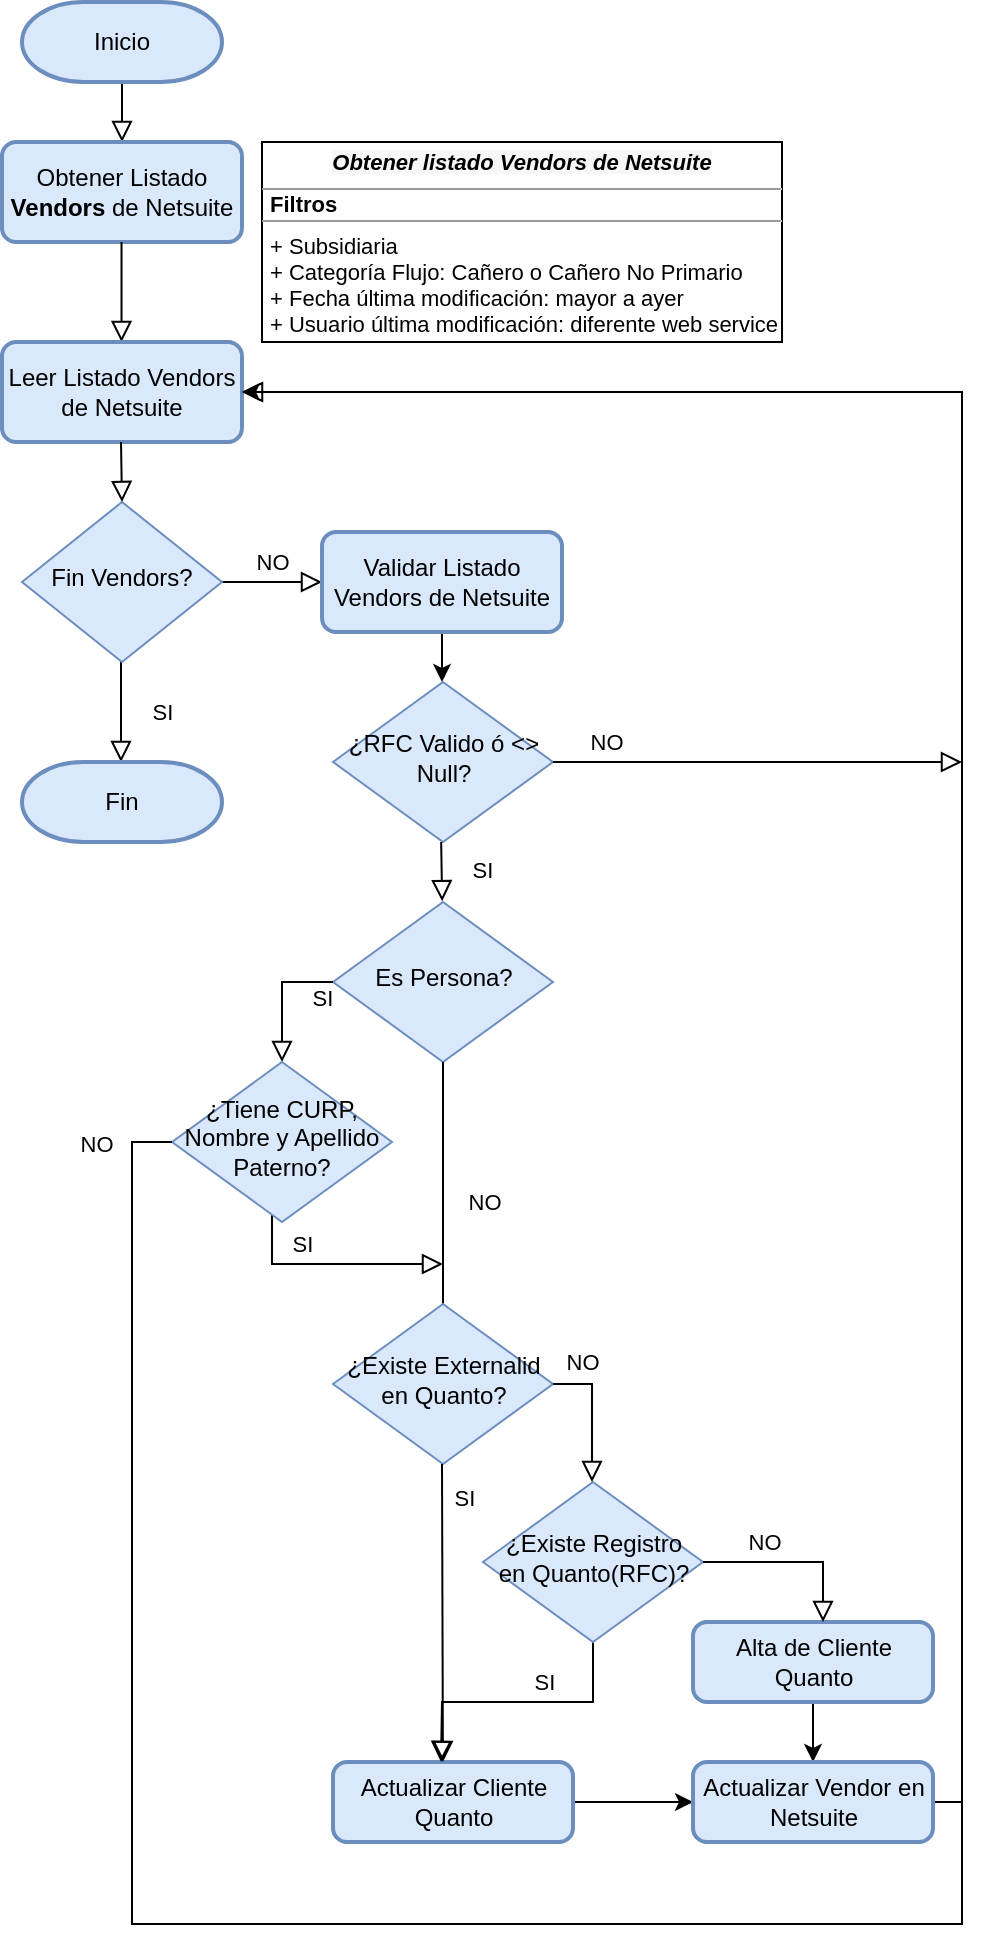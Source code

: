<mxfile version="18.0.3" type="github" pages="4">
  <diagram id="C5RBs43oDa-KdzZeNtuy" name="Proveedores">
    <mxGraphModel dx="827" dy="421" grid="1" gridSize="10" guides="1" tooltips="1" connect="1" arrows="1" fold="1" page="1" pageScale="1" pageWidth="850" pageHeight="1100" math="0" shadow="0">
      <root>
        <mxCell id="WIyWlLk6GJQsqaUBKTNV-0" />
        <mxCell id="WIyWlLk6GJQsqaUBKTNV-1" parent="WIyWlLk6GJQsqaUBKTNV-0" />
        <mxCell id="ohdSOzA7r4Uhr5Eq_NG_-0" value="&lt;p style=&quot;margin: 4px 0px 0px; text-align: center; font-size: 11px;&quot;&gt;&lt;font style=&quot;font-size: 11px;&quot;&gt;&lt;i style=&quot;&quot;&gt;&lt;b style=&quot;background-color: rgb(247, 247, 247);&quot;&gt;Obtener listado Vendors de Netsuite&lt;/b&gt;&lt;/i&gt;&lt;br&gt;&lt;/font&gt;&lt;/p&gt;&lt;hr style=&quot;font-size: 11px;&quot; size=&quot;1&quot;&gt;&lt;p style=&quot;margin: 0px 0px 0px 4px; line-height: 0.4; font-size: 11px;&quot;&gt;&lt;b&gt;&lt;font style=&quot;font-size: 11px;&quot;&gt;Filtros&lt;/font&gt;&lt;/b&gt;&lt;/p&gt;&lt;hr style=&quot;font-size: 11px;&quot; size=&quot;1&quot;&gt;&lt;p style=&quot;margin: 0px 0px 0px 4px; font-size: 11px;&quot;&gt;&lt;font style=&quot;font-size: 11px;&quot;&gt;+ Subsidiaria&lt;br&gt;+ Categoría Flujo: Cañero o Cañero No Primario&lt;/font&gt;&lt;/p&gt;&lt;p style=&quot;margin: 0px 0px 0px 4px; font-size: 11px;&quot;&gt;&lt;font style=&quot;font-size: 11px;&quot;&gt;+ Fecha última modificación: mayor a ayer&lt;/font&gt;&lt;/p&gt;&lt;p style=&quot;margin: 0px 0px 0px 4px; font-size: 11px;&quot;&gt;&lt;font style=&quot;font-size: 11px;&quot;&gt;+ Usuario última modificación: diferente web service&lt;/font&gt;&lt;/p&gt;&lt;p style=&quot;margin: 0px 0px 0px 4px; font-size: 11px;&quot;&gt;&lt;br&gt;&lt;/p&gt;" style="verticalAlign=top;align=left;overflow=fill;fontSize=12;fontFamily=Helvetica;html=1;" vertex="1" parent="WIyWlLk6GJQsqaUBKTNV-1">
          <mxGeometry x="290" y="105" width="260" height="100" as="geometry" />
        </mxCell>
        <mxCell id="2a-6pP-NmUPfbhXVY-md-0" value="" style="rounded=0;html=1;jettySize=auto;orthogonalLoop=1;fontSize=11;endArrow=block;endFill=0;endSize=8;strokeWidth=1;shadow=0;labelBackgroundColor=none;edgeStyle=orthogonalEdgeStyle;" edge="1" parent="WIyWlLk6GJQsqaUBKTNV-1">
          <mxGeometry relative="1" as="geometry">
            <mxPoint x="220" y="75" as="sourcePoint" />
            <mxPoint x="220" y="105" as="targetPoint" />
          </mxGeometry>
        </mxCell>
        <mxCell id="2a-6pP-NmUPfbhXVY-md-1" value="SI" style="rounded=0;html=1;jettySize=auto;orthogonalLoop=1;fontSize=11;endArrow=block;endFill=0;endSize=8;strokeWidth=1;shadow=0;labelBackgroundColor=none;edgeStyle=orthogonalEdgeStyle;" edge="1" parent="WIyWlLk6GJQsqaUBKTNV-1">
          <mxGeometry y="20" relative="1" as="geometry">
            <mxPoint as="offset" />
            <mxPoint x="219.5" y="415" as="targetPoint" />
            <mxPoint x="219.5" y="365" as="sourcePoint" />
          </mxGeometry>
        </mxCell>
        <mxCell id="2a-6pP-NmUPfbhXVY-md-2" value="NO" style="edgeStyle=orthogonalEdgeStyle;rounded=0;html=1;jettySize=auto;orthogonalLoop=1;fontSize=11;endArrow=block;endFill=0;endSize=8;strokeWidth=1;shadow=0;labelBackgroundColor=none;" edge="1" parent="WIyWlLk6GJQsqaUBKTNV-1">
          <mxGeometry y="10" relative="1" as="geometry">
            <mxPoint as="offset" />
            <mxPoint x="320" y="325" as="targetPoint" />
            <mxPoint x="270" y="325" as="sourcePoint" />
          </mxGeometry>
        </mxCell>
        <mxCell id="2a-6pP-NmUPfbhXVY-md-3" value="Fin Vendors?" style="rhombus;whiteSpace=wrap;html=1;shadow=0;fontFamily=Helvetica;fontSize=12;align=center;strokeWidth=1;spacing=6;spacingTop=-4;fillColor=#dae8fc;strokeColor=#6c8ebf;" vertex="1" parent="WIyWlLk6GJQsqaUBKTNV-1">
          <mxGeometry x="170" y="285" width="100" height="80" as="geometry" />
        </mxCell>
        <mxCell id="2a-6pP-NmUPfbhXVY-md-4" value="Obtener Listado &lt;b&gt;Vendors&amp;nbsp;&lt;/b&gt;de Netsuite" style="rounded=1;whiteSpace=wrap;html=1;absoluteArcSize=1;arcSize=14;strokeWidth=2;fillColor=#dae8fc;strokeColor=#6c8ebf;" vertex="1" parent="WIyWlLk6GJQsqaUBKTNV-1">
          <mxGeometry x="160" y="105" width="120" height="50" as="geometry" />
        </mxCell>
        <mxCell id="2a-6pP-NmUPfbhXVY-md-5" value="" style="rounded=0;html=1;jettySize=auto;orthogonalLoop=1;fontSize=11;endArrow=block;endFill=0;endSize=8;strokeWidth=1;shadow=0;labelBackgroundColor=none;edgeStyle=orthogonalEdgeStyle;" edge="1" parent="WIyWlLk6GJQsqaUBKTNV-1">
          <mxGeometry relative="1" as="geometry">
            <mxPoint x="219.76" y="155" as="sourcePoint" />
            <mxPoint x="219.76" y="205" as="targetPoint" />
          </mxGeometry>
        </mxCell>
        <mxCell id="2a-6pP-NmUPfbhXVY-md-6" style="edgeStyle=orthogonalEdgeStyle;rounded=0;orthogonalLoop=1;jettySize=auto;html=1;exitX=1;exitY=0.5;exitDx=0;exitDy=0;entryX=0;entryY=0.5;entryDx=0;entryDy=0;fontSize=12;" edge="1" parent="WIyWlLk6GJQsqaUBKTNV-1" source="2a-6pP-NmUPfbhXVY-md-7" target="2a-6pP-NmUPfbhXVY-md-19">
          <mxGeometry relative="1" as="geometry">
            <mxPoint x="465.5" y="935" as="sourcePoint" />
          </mxGeometry>
        </mxCell>
        <mxCell id="2a-6pP-NmUPfbhXVY-md-7" value="Actualizar Cliente Quanto" style="rounded=1;whiteSpace=wrap;html=1;absoluteArcSize=1;arcSize=14;strokeWidth=2;fillColor=#dae8fc;strokeColor=#6c8ebf;" vertex="1" parent="WIyWlLk6GJQsqaUBKTNV-1">
          <mxGeometry x="325.5" y="915" width="120" height="40" as="geometry" />
        </mxCell>
        <mxCell id="2a-6pP-NmUPfbhXVY-md-8" value="SI" style="rounded=0;html=1;jettySize=auto;orthogonalLoop=1;fontSize=11;endArrow=block;endFill=0;endSize=8;strokeWidth=1;shadow=0;labelBackgroundColor=none;edgeStyle=orthogonalEdgeStyle;exitX=0.5;exitY=1;exitDx=0;exitDy=0;" edge="1" parent="WIyWlLk6GJQsqaUBKTNV-1" source="2a-6pP-NmUPfbhXVY-md-27">
          <mxGeometry x="-0.191" y="-10" relative="1" as="geometry">
            <mxPoint as="offset" />
            <mxPoint x="380.0" y="855" as="sourcePoint" />
            <mxPoint x="379.5" y="915" as="targetPoint" />
          </mxGeometry>
        </mxCell>
        <mxCell id="2a-6pP-NmUPfbhXVY-md-9" style="edgeStyle=orthogonalEdgeStyle;rounded=0;orthogonalLoop=1;jettySize=auto;html=1;exitX=0.5;exitY=1;exitDx=0;exitDy=0;fontSize=12;" edge="1" parent="WIyWlLk6GJQsqaUBKTNV-1" source="2a-6pP-NmUPfbhXVY-md-10">
          <mxGeometry relative="1" as="geometry">
            <mxPoint x="565.5" y="915" as="targetPoint" />
          </mxGeometry>
        </mxCell>
        <mxCell id="2a-6pP-NmUPfbhXVY-md-10" value="Alta de Cliente Quanto" style="rounded=1;whiteSpace=wrap;html=1;absoluteArcSize=1;arcSize=14;strokeWidth=2;fillColor=#dae8fc;strokeColor=#6c8ebf;" vertex="1" parent="WIyWlLk6GJQsqaUBKTNV-1">
          <mxGeometry x="505.5" y="845" width="120" height="40" as="geometry" />
        </mxCell>
        <mxCell id="2a-6pP-NmUPfbhXVY-md-11" value="Inicio" style="strokeWidth=2;html=1;shape=mxgraph.flowchart.terminator;whiteSpace=wrap;fillColor=#dae8fc;strokeColor=#6c8ebf;" vertex="1" parent="WIyWlLk6GJQsqaUBKTNV-1">
          <mxGeometry x="170" y="35" width="100" height="40" as="geometry" />
        </mxCell>
        <mxCell id="2a-6pP-NmUPfbhXVY-md-12" value="Fin" style="strokeWidth=2;html=1;shape=mxgraph.flowchart.terminator;whiteSpace=wrap;fillColor=#dae8fc;strokeColor=#6c8ebf;" vertex="1" parent="WIyWlLk6GJQsqaUBKTNV-1">
          <mxGeometry x="170" y="415" width="100" height="40" as="geometry" />
        </mxCell>
        <mxCell id="2a-6pP-NmUPfbhXVY-md-13" value="Leer Listado Vendors de Netsuite" style="rounded=1;whiteSpace=wrap;html=1;absoluteArcSize=1;arcSize=14;strokeWidth=2;fillColor=#dae8fc;strokeColor=#6c8ebf;" vertex="1" parent="WIyWlLk6GJQsqaUBKTNV-1">
          <mxGeometry x="160" y="205" width="120" height="50" as="geometry" />
        </mxCell>
        <mxCell id="2a-6pP-NmUPfbhXVY-md-14" value="" style="rounded=0;html=1;jettySize=auto;orthogonalLoop=1;fontSize=11;endArrow=block;endFill=0;endSize=8;strokeWidth=1;shadow=0;labelBackgroundColor=none;edgeStyle=orthogonalEdgeStyle;" edge="1" parent="WIyWlLk6GJQsqaUBKTNV-1">
          <mxGeometry relative="1" as="geometry">
            <mxPoint x="219.5" y="255" as="sourcePoint" />
            <mxPoint x="220" y="285" as="targetPoint" />
          </mxGeometry>
        </mxCell>
        <mxCell id="2a-6pP-NmUPfbhXVY-md-15" value="" style="edgeStyle=orthogonalEdgeStyle;rounded=0;orthogonalLoop=1;jettySize=auto;html=1;fontSize=12;" edge="1" parent="WIyWlLk6GJQsqaUBKTNV-1" source="2a-6pP-NmUPfbhXVY-md-16">
          <mxGeometry relative="1" as="geometry">
            <mxPoint x="380" y="375" as="targetPoint" />
            <Array as="points">
              <mxPoint x="380" y="365" />
              <mxPoint x="380" y="365" />
            </Array>
          </mxGeometry>
        </mxCell>
        <mxCell id="2a-6pP-NmUPfbhXVY-md-16" value="Validar Listado Vendors de Netsuite" style="rounded=1;whiteSpace=wrap;html=1;absoluteArcSize=1;arcSize=14;strokeWidth=2;fillColor=#dae8fc;strokeColor=#6c8ebf;" vertex="1" parent="WIyWlLk6GJQsqaUBKTNV-1">
          <mxGeometry x="320" y="300" width="120" height="50" as="geometry" />
        </mxCell>
        <mxCell id="2a-6pP-NmUPfbhXVY-md-17" value="SI" style="rounded=0;html=1;jettySize=auto;orthogonalLoop=1;fontSize=11;endArrow=block;endFill=0;endSize=8;strokeWidth=1;shadow=0;labelBackgroundColor=none;edgeStyle=orthogonalEdgeStyle;" edge="1" parent="WIyWlLk6GJQsqaUBKTNV-1">
          <mxGeometry x="-0.202" y="10" relative="1" as="geometry">
            <mxPoint x="-1" as="offset" />
            <mxPoint x="380.5" y="666" as="targetPoint" />
            <mxPoint x="295" y="635" as="sourcePoint" />
            <Array as="points">
              <mxPoint x="295.5" y="666" />
            </Array>
          </mxGeometry>
        </mxCell>
        <mxCell id="2a-6pP-NmUPfbhXVY-md-18" style="edgeStyle=orthogonalEdgeStyle;rounded=0;orthogonalLoop=1;jettySize=auto;html=1;exitX=1;exitY=0.5;exitDx=0;exitDy=0;entryX=1;entryY=0.5;entryDx=0;entryDy=0;fontSize=12;" edge="1" parent="WIyWlLk6GJQsqaUBKTNV-1" source="2a-6pP-NmUPfbhXVY-md-19" target="2a-6pP-NmUPfbhXVY-md-13">
          <mxGeometry relative="1" as="geometry">
            <Array as="points">
              <mxPoint x="640" y="935" />
              <mxPoint x="640" y="230" />
            </Array>
          </mxGeometry>
        </mxCell>
        <mxCell id="2a-6pP-NmUPfbhXVY-md-19" value="Actualizar Vendor en Netsuite" style="rounded=1;whiteSpace=wrap;html=1;absoluteArcSize=1;arcSize=14;strokeWidth=2;fillColor=#dae8fc;strokeColor=#6c8ebf;" vertex="1" parent="WIyWlLk6GJQsqaUBKTNV-1">
          <mxGeometry x="505.5" y="915" width="120" height="40" as="geometry" />
        </mxCell>
        <mxCell id="2a-6pP-NmUPfbhXVY-md-20" value="¿RFC Valido ó &amp;lt;&amp;gt; Null?" style="rhombus;whiteSpace=wrap;html=1;shadow=0;fontFamily=Helvetica;fontSize=12;align=center;strokeWidth=1;spacing=6;spacingTop=-4;fillColor=#dae8fc;strokeColor=#6c8ebf;" vertex="1" parent="WIyWlLk6GJQsqaUBKTNV-1">
          <mxGeometry x="325.5" y="375" width="110" height="80" as="geometry" />
        </mxCell>
        <mxCell id="2a-6pP-NmUPfbhXVY-md-21" value="Es Persona?" style="rhombus;whiteSpace=wrap;html=1;shadow=0;fontFamily=Helvetica;fontSize=12;align=center;strokeWidth=1;spacing=6;spacingTop=-4;fillColor=#dae8fc;strokeColor=#6c8ebf;" vertex="1" parent="WIyWlLk6GJQsqaUBKTNV-1">
          <mxGeometry x="325.5" y="485" width="110" height="80" as="geometry" />
        </mxCell>
        <mxCell id="2a-6pP-NmUPfbhXVY-md-22" value="SI" style="rounded=0;html=1;jettySize=auto;orthogonalLoop=1;fontSize=11;endArrow=block;endFill=0;endSize=8;strokeWidth=1;shadow=0;labelBackgroundColor=none;edgeStyle=orthogonalEdgeStyle;" edge="1" parent="WIyWlLk6GJQsqaUBKTNV-1">
          <mxGeometry y="20" relative="1" as="geometry">
            <mxPoint as="offset" />
            <mxPoint x="380.08" y="484.58" as="targetPoint" />
            <mxPoint x="379.58" y="455" as="sourcePoint" />
          </mxGeometry>
        </mxCell>
        <mxCell id="2a-6pP-NmUPfbhXVY-md-23" value="NO" style="rounded=0;html=1;jettySize=auto;orthogonalLoop=1;fontSize=11;endArrow=block;endFill=0;endSize=8;strokeWidth=1;shadow=0;labelBackgroundColor=none;edgeStyle=orthogonalEdgeStyle;exitX=1;exitY=0.5;exitDx=0;exitDy=0;" edge="1" parent="WIyWlLk6GJQsqaUBKTNV-1" source="2a-6pP-NmUPfbhXVY-md-20">
          <mxGeometry x="-0.748" y="10" relative="1" as="geometry">
            <mxPoint as="offset" />
            <mxPoint x="460" y="415" as="sourcePoint" />
            <mxPoint x="640" y="415" as="targetPoint" />
            <Array as="points" />
          </mxGeometry>
        </mxCell>
        <mxCell id="2a-6pP-NmUPfbhXVY-md-24" value="SI" style="rounded=0;html=1;jettySize=auto;orthogonalLoop=1;fontSize=11;endArrow=block;endFill=0;endSize=8;strokeWidth=1;shadow=0;labelBackgroundColor=none;edgeStyle=orthogonalEdgeStyle;exitX=0;exitY=0.5;exitDx=0;exitDy=0;entryX=0.5;entryY=0;entryDx=0;entryDy=0;" edge="1" parent="WIyWlLk6GJQsqaUBKTNV-1" source="2a-6pP-NmUPfbhXVY-md-21" target="2a-6pP-NmUPfbhXVY-md-26">
          <mxGeometry y="20" relative="1" as="geometry">
            <mxPoint as="offset" />
            <mxPoint x="296" y="565" as="targetPoint" />
            <mxPoint x="320.5" y="525" as="sourcePoint" />
            <Array as="points">
              <mxPoint x="300" y="525" />
            </Array>
          </mxGeometry>
        </mxCell>
        <mxCell id="2a-6pP-NmUPfbhXVY-md-25" value="NO" style="rounded=0;html=1;jettySize=auto;orthogonalLoop=1;fontSize=11;endArrow=block;endFill=0;endSize=8;strokeWidth=1;shadow=0;labelBackgroundColor=none;edgeStyle=orthogonalEdgeStyle;exitX=0.5;exitY=1;exitDx=0;exitDy=0;" edge="1" parent="WIyWlLk6GJQsqaUBKTNV-1" source="2a-6pP-NmUPfbhXVY-md-21">
          <mxGeometry y="20" relative="1" as="geometry">
            <mxPoint as="offset" />
            <mxPoint x="380.5" y="705" as="targetPoint" />
            <mxPoint x="480.5" y="525" as="sourcePoint" />
          </mxGeometry>
        </mxCell>
        <mxCell id="2a-6pP-NmUPfbhXVY-md-26" value="¿Tiene CURP, Nombre y Apellido Paterno?" style="rhombus;whiteSpace=wrap;html=1;shadow=0;fontFamily=Helvetica;fontSize=12;align=center;strokeWidth=1;spacing=6;spacingTop=-4;fillColor=#dae8fc;strokeColor=#6c8ebf;" vertex="1" parent="WIyWlLk6GJQsqaUBKTNV-1">
          <mxGeometry x="245" y="565" width="110" height="80" as="geometry" />
        </mxCell>
        <mxCell id="2a-6pP-NmUPfbhXVY-md-27" value="¿Existe Registro en Quanto(RFC)?" style="rhombus;whiteSpace=wrap;html=1;shadow=0;fontFamily=Helvetica;fontSize=12;align=center;strokeWidth=1;spacing=6;spacingTop=-4;fillColor=#dae8fc;strokeColor=#6c8ebf;" vertex="1" parent="WIyWlLk6GJQsqaUBKTNV-1">
          <mxGeometry x="400.5" y="775" width="110" height="80" as="geometry" />
        </mxCell>
        <mxCell id="2a-6pP-NmUPfbhXVY-md-28" value="NO" style="rounded=0;html=1;jettySize=auto;orthogonalLoop=1;fontSize=11;endArrow=block;endFill=0;endSize=8;strokeWidth=1;shadow=0;labelBackgroundColor=none;edgeStyle=orthogonalEdgeStyle;" edge="1" parent="WIyWlLk6GJQsqaUBKTNV-1" target="2a-6pP-NmUPfbhXVY-md-10">
          <mxGeometry x="-0.333" y="10" relative="1" as="geometry">
            <mxPoint as="offset" />
            <mxPoint x="510.5" y="815" as="sourcePoint" />
            <mxPoint x="565.5" y="845" as="targetPoint" />
            <Array as="points">
              <mxPoint x="570.5" y="815" />
            </Array>
          </mxGeometry>
        </mxCell>
        <mxCell id="2a-6pP-NmUPfbhXVY-md-29" value="NO" style="rounded=0;html=1;jettySize=auto;orthogonalLoop=1;fontSize=11;endArrow=block;endFill=0;endSize=8;strokeWidth=1;shadow=0;labelBackgroundColor=none;edgeStyle=orthogonalEdgeStyle;exitX=0;exitY=0.5;exitDx=0;exitDy=0;entryX=1;entryY=0.5;entryDx=0;entryDy=0;" edge="1" parent="WIyWlLk6GJQsqaUBKTNV-1" source="2a-6pP-NmUPfbhXVY-md-26" target="2a-6pP-NmUPfbhXVY-md-13">
          <mxGeometry x="-0.979" y="-19" relative="1" as="geometry">
            <mxPoint x="1" as="offset" />
            <mxPoint x="165" y="666" as="sourcePoint" />
            <mxPoint x="635" y="876" as="targetPoint" />
            <Array as="points">
              <mxPoint x="225" y="605" />
              <mxPoint x="225" y="996" />
              <mxPoint x="640" y="996" />
              <mxPoint x="640" y="230" />
            </Array>
          </mxGeometry>
        </mxCell>
        <mxCell id="2a-6pP-NmUPfbhXVY-md-30" value="¿Existe Externalid en Quanto?" style="rhombus;whiteSpace=wrap;html=1;shadow=0;fontFamily=Helvetica;fontSize=12;align=center;strokeWidth=1;spacing=6;spacingTop=-4;fillColor=#dae8fc;strokeColor=#6c8ebf;" vertex="1" parent="WIyWlLk6GJQsqaUBKTNV-1">
          <mxGeometry x="325.5" y="686" width="110" height="80" as="geometry" />
        </mxCell>
        <mxCell id="2a-6pP-NmUPfbhXVY-md-31" value="SI" style="rounded=0;html=1;jettySize=auto;orthogonalLoop=1;fontSize=11;endArrow=block;endFill=0;endSize=8;strokeWidth=1;shadow=0;labelBackgroundColor=none;edgeStyle=orthogonalEdgeStyle;entryX=0.458;entryY=0;entryDx=0;entryDy=0;entryPerimeter=0;" edge="1" parent="WIyWlLk6GJQsqaUBKTNV-1" target="2a-6pP-NmUPfbhXVY-md-7">
          <mxGeometry x="-0.766" y="11" relative="1" as="geometry">
            <mxPoint as="offset" />
            <mxPoint x="380" y="766" as="sourcePoint" />
            <mxPoint x="380" y="796" as="targetPoint" />
          </mxGeometry>
        </mxCell>
        <mxCell id="2a-6pP-NmUPfbhXVY-md-32" value="NO" style="rounded=0;html=1;jettySize=auto;orthogonalLoop=1;fontSize=11;endArrow=block;endFill=0;endSize=8;strokeWidth=1;shadow=0;labelBackgroundColor=none;edgeStyle=orthogonalEdgeStyle;" edge="1" parent="WIyWlLk6GJQsqaUBKTNV-1">
          <mxGeometry x="-0.577" y="11" relative="1" as="geometry">
            <mxPoint as="offset" />
            <mxPoint x="435.5" y="726" as="sourcePoint" />
            <mxPoint x="455" y="775" as="targetPoint" />
            <Array as="points">
              <mxPoint x="455.5" y="726" />
            </Array>
          </mxGeometry>
        </mxCell>
      </root>
    </mxGraphModel>
  </diagram>
  <diagram id="vckQRlZOT4gb2t8_PB4V" name="Procesos Proveedores">
    <mxGraphModel dx="868" dy="442" grid="1" gridSize="10" guides="1" tooltips="1" connect="1" arrows="1" fold="1" page="1" pageScale="1" pageWidth="827" pageHeight="1169" math="0" shadow="0">
      <root>
        <mxCell id="0" />
        <mxCell id="1" parent="0" />
        <mxCell id="mVds2fESVUAVduSlUKf5-1" value="&lt;p style=&quot;margin:0px;margin-top:4px;text-align:center;&quot;&gt;&lt;i&gt;&lt;b style=&quot;background-color: rgb(247, 247, 247);&quot;&gt;Obtener listado Vendors de Netsuite&lt;/b&gt;&lt;/i&gt;&lt;br&gt;&lt;/p&gt;&lt;hr size=&quot;1&quot;&gt;&lt;p style=&quot;margin: 0px 0px 0px 4px; line-height: 0.4;&quot;&gt;&lt;b&gt;Filtros&lt;/b&gt;&lt;/p&gt;&lt;hr size=&quot;1&quot;&gt;&lt;p style=&quot;margin:0px;margin-left:4px;&quot;&gt;+ Subsidiaria&lt;br&gt;+ Categoría Flujo: Cañero&lt;/p&gt;&lt;p style=&quot;margin:0px;margin-left:4px;&quot;&gt;+&amp;nbsp;Ultima modificación: mayor a ayer&lt;/p&gt;&lt;p style=&quot;margin:0px;margin-left:4px;&quot;&gt;+ Ultima modificación: diferente web service&lt;/p&gt;&lt;p style=&quot;margin:0px;margin-left:4px;&quot;&gt;&lt;br&gt;&lt;/p&gt;" style="verticalAlign=top;align=left;overflow=fill;fontSize=12;fontFamily=Helvetica;html=1;" parent="1" vertex="1">
          <mxGeometry x="40" y="80" width="280" height="110" as="geometry" />
        </mxCell>
        <mxCell id="mVds2fESVUAVduSlUKf5-2" value="&lt;p style=&quot;margin:0px;margin-top:4px;text-align:center;&quot;&gt;&lt;b&gt;&lt;i&gt;Validaciones Quanto&amp;nbsp;&lt;/i&gt;&lt;/b&gt;&lt;/p&gt;&lt;hr size=&quot;1&quot;&gt;&lt;p style=&quot;margin:0px;margin-left:4px;&quot;&gt;+ Si es persona: campo Nombre no vacío&lt;/p&gt;&amp;nbsp;+ Si es persona:&amp;nbsp;&lt;span style=&quot;background-color: initial;&quot;&gt;Apellido Paterno no vacío&lt;br&gt;&lt;/span&gt;&lt;p style=&quot;margin:0px;margin-left:4px;&quot;&gt;+ Si es persona: CURP No vacío&lt;/p&gt;&lt;p style=&quot;margin:0px;margin-left:4px;&quot;&gt;+ RFC No vacío&lt;br&gt;&lt;/p&gt;&lt;p style=&quot;margin:0px;margin-left:4px;&quot;&gt;&lt;br&gt;&lt;/p&gt;" style="verticalAlign=top;align=left;overflow=fill;fontSize=12;fontFamily=Helvetica;html=1;" parent="1" vertex="1">
          <mxGeometry x="40" y="220" width="280" height="110" as="geometry" />
        </mxCell>
        <mxCell id="pujMG8_WKzmTTm-uAXF3-1" value="&lt;p style=&quot;margin:0px;margin-top:4px;text-align:center;&quot;&gt;&lt;b&gt;&lt;i&gt;Actualización Netsuite&lt;/i&gt;&lt;/b&gt;&lt;/p&gt;&lt;hr size=&quot;1&quot;&gt;&lt;p style=&quot;margin:0px;margin-left:4px;&quot;&gt;+ Actualizar External ID: CodigoCompañia + Id Quanto&lt;/p&gt;&amp;nbsp;+ Actualizar Check &quot;En Quanto&quot;: True&lt;br&gt;&lt;p style=&quot;margin:0px;margin-left:4px;&quot;&gt;&lt;br&gt;&lt;/p&gt;" style="verticalAlign=top;align=left;overflow=fill;fontSize=12;fontFamily=Helvetica;html=1;" vertex="1" parent="1">
          <mxGeometry x="40" y="350" width="300" height="70" as="geometry" />
        </mxCell>
      </root>
    </mxGraphModel>
  </diagram>
  <diagram name="Propietarios" id="z_9QUGnbw0coznTw9-7p">
    <mxGraphModel dx="868" dy="442" grid="1" gridSize="10" guides="1" tooltips="1" connect="1" arrows="1" fold="1" page="1" pageScale="1" pageWidth="827" pageHeight="1169" math="0" shadow="0">
      <root>
        <mxCell id="VXwV1AGScII4EMwnfSPT-0" />
        <mxCell id="VXwV1AGScII4EMwnfSPT-1" parent="VXwV1AGScII4EMwnfSPT-0" />
        <mxCell id="VXwV1AGScII4EMwnfSPT-2" value="" style="rounded=0;html=1;jettySize=auto;orthogonalLoop=1;fontSize=11;endArrow=block;endFill=0;endSize=8;strokeWidth=1;shadow=0;labelBackgroundColor=none;edgeStyle=orthogonalEdgeStyle;" edge="1" parent="VXwV1AGScII4EMwnfSPT-1">
          <mxGeometry relative="1" as="geometry">
            <mxPoint x="220" y="120" as="sourcePoint" />
            <mxPoint x="220" y="170" as="targetPoint" />
          </mxGeometry>
        </mxCell>
        <mxCell id="VXwV1AGScII4EMwnfSPT-3" value="SI" style="rounded=0;html=1;jettySize=auto;orthogonalLoop=1;fontSize=11;endArrow=block;endFill=0;endSize=8;strokeWidth=1;shadow=0;labelBackgroundColor=none;edgeStyle=orthogonalEdgeStyle;" edge="1" parent="VXwV1AGScII4EMwnfSPT-1">
          <mxGeometry y="20" relative="1" as="geometry">
            <mxPoint as="offset" />
            <mxPoint x="219.5" y="480" as="targetPoint" />
            <mxPoint x="219.5" y="430" as="sourcePoint" />
          </mxGeometry>
        </mxCell>
        <mxCell id="VXwV1AGScII4EMwnfSPT-4" value="NO" style="edgeStyle=orthogonalEdgeStyle;rounded=0;html=1;jettySize=auto;orthogonalLoop=1;fontSize=11;endArrow=block;endFill=0;endSize=8;strokeWidth=1;shadow=0;labelBackgroundColor=none;" edge="1" parent="VXwV1AGScII4EMwnfSPT-1">
          <mxGeometry y="10" relative="1" as="geometry">
            <mxPoint as="offset" />
            <mxPoint x="320" y="390" as="targetPoint" />
            <mxPoint x="270" y="390" as="sourcePoint" />
          </mxGeometry>
        </mxCell>
        <mxCell id="VXwV1AGScII4EMwnfSPT-5" value="Fin Propietarios?" style="rhombus;whiteSpace=wrap;html=1;shadow=0;fontFamily=Helvetica;fontSize=12;align=center;strokeWidth=1;spacing=6;spacingTop=-4;fillColor=#dae8fc;strokeColor=#6c8ebf;" vertex="1" parent="VXwV1AGScII4EMwnfSPT-1">
          <mxGeometry x="170" y="350" width="100" height="80" as="geometry" />
        </mxCell>
        <mxCell id="VXwV1AGScII4EMwnfSPT-6" value="Obtener Listado &lt;b&gt;Propietarios&amp;nbsp;&lt;/b&gt;de Netsuite" style="rounded=1;whiteSpace=wrap;html=1;absoluteArcSize=1;arcSize=14;strokeWidth=2;fillColor=#dae8fc;strokeColor=#6c8ebf;" vertex="1" parent="VXwV1AGScII4EMwnfSPT-1">
          <mxGeometry x="160" y="170" width="120" height="50" as="geometry" />
        </mxCell>
        <mxCell id="VXwV1AGScII4EMwnfSPT-7" value="" style="rounded=0;html=1;jettySize=auto;orthogonalLoop=1;fontSize=11;endArrow=block;endFill=0;endSize=8;strokeWidth=1;shadow=0;labelBackgroundColor=none;edgeStyle=orthogonalEdgeStyle;" edge="1" parent="VXwV1AGScII4EMwnfSPT-1">
          <mxGeometry relative="1" as="geometry">
            <mxPoint x="219.76" y="220" as="sourcePoint" />
            <mxPoint x="219.76" y="270" as="targetPoint" />
          </mxGeometry>
        </mxCell>
        <mxCell id="VXwV1AGScII4EMwnfSPT-8" style="edgeStyle=orthogonalEdgeStyle;rounded=0;orthogonalLoop=1;jettySize=auto;html=1;exitX=1;exitY=0.5;exitDx=0;exitDy=0;entryX=0;entryY=0.5;entryDx=0;entryDy=0;fontSize=12;" edge="1" parent="VXwV1AGScII4EMwnfSPT-1" source="VXwV1AGScII4EMwnfSPT-9" target="VXwV1AGScII4EMwnfSPT-21">
          <mxGeometry relative="1" as="geometry">
            <mxPoint x="465.5" y="1000" as="sourcePoint" />
          </mxGeometry>
        </mxCell>
        <mxCell id="VXwV1AGScII4EMwnfSPT-9" value="Actualizar Cliente Quanto" style="rounded=1;whiteSpace=wrap;html=1;absoluteArcSize=1;arcSize=14;strokeWidth=2;fillColor=#dae8fc;strokeColor=#6c8ebf;" vertex="1" parent="VXwV1AGScII4EMwnfSPT-1">
          <mxGeometry x="325.5" y="980" width="120" height="40" as="geometry" />
        </mxCell>
        <mxCell id="VXwV1AGScII4EMwnfSPT-10" value="SI" style="rounded=0;html=1;jettySize=auto;orthogonalLoop=1;fontSize=11;endArrow=block;endFill=0;endSize=8;strokeWidth=1;shadow=0;labelBackgroundColor=none;edgeStyle=orthogonalEdgeStyle;exitX=0.5;exitY=1;exitDx=0;exitDy=0;" edge="1" parent="VXwV1AGScII4EMwnfSPT-1" source="VXwV1AGScII4EMwnfSPT-29">
          <mxGeometry x="-0.191" y="-10" relative="1" as="geometry">
            <mxPoint as="offset" />
            <mxPoint x="380.0" y="920" as="sourcePoint" />
            <mxPoint x="379.5" y="980" as="targetPoint" />
          </mxGeometry>
        </mxCell>
        <mxCell id="VXwV1AGScII4EMwnfSPT-11" style="edgeStyle=orthogonalEdgeStyle;rounded=0;orthogonalLoop=1;jettySize=auto;html=1;exitX=0.5;exitY=1;exitDx=0;exitDy=0;fontSize=12;" edge="1" parent="VXwV1AGScII4EMwnfSPT-1" source="VXwV1AGScII4EMwnfSPT-12">
          <mxGeometry relative="1" as="geometry">
            <mxPoint x="565.5" y="980" as="targetPoint" />
          </mxGeometry>
        </mxCell>
        <mxCell id="VXwV1AGScII4EMwnfSPT-12" value="Alta de Cliente Quanto" style="rounded=1;whiteSpace=wrap;html=1;absoluteArcSize=1;arcSize=14;strokeWidth=2;fillColor=#dae8fc;strokeColor=#6c8ebf;" vertex="1" parent="VXwV1AGScII4EMwnfSPT-1">
          <mxGeometry x="505.5" y="910" width="120" height="40" as="geometry" />
        </mxCell>
        <mxCell id="VXwV1AGScII4EMwnfSPT-13" value="Inicio" style="strokeWidth=2;html=1;shape=mxgraph.flowchart.terminator;whiteSpace=wrap;fillColor=#dae8fc;strokeColor=#6c8ebf;" vertex="1" parent="VXwV1AGScII4EMwnfSPT-1">
          <mxGeometry x="170" y="80" width="100" height="40" as="geometry" />
        </mxCell>
        <mxCell id="VXwV1AGScII4EMwnfSPT-14" value="Fin" style="strokeWidth=2;html=1;shape=mxgraph.flowchart.terminator;whiteSpace=wrap;fillColor=#dae8fc;strokeColor=#6c8ebf;" vertex="1" parent="VXwV1AGScII4EMwnfSPT-1">
          <mxGeometry x="170" y="480" width="100" height="40" as="geometry" />
        </mxCell>
        <mxCell id="VXwV1AGScII4EMwnfSPT-15" value="Leer Listado Propietarios de Netsuite" style="rounded=1;whiteSpace=wrap;html=1;absoluteArcSize=1;arcSize=14;strokeWidth=2;fillColor=#dae8fc;strokeColor=#6c8ebf;" vertex="1" parent="VXwV1AGScII4EMwnfSPT-1">
          <mxGeometry x="160" y="270" width="120" height="50" as="geometry" />
        </mxCell>
        <mxCell id="VXwV1AGScII4EMwnfSPT-16" value="" style="rounded=0;html=1;jettySize=auto;orthogonalLoop=1;fontSize=11;endArrow=block;endFill=0;endSize=8;strokeWidth=1;shadow=0;labelBackgroundColor=none;edgeStyle=orthogonalEdgeStyle;" edge="1" parent="VXwV1AGScII4EMwnfSPT-1">
          <mxGeometry relative="1" as="geometry">
            <mxPoint x="219.5" y="320" as="sourcePoint" />
            <mxPoint x="220" y="350" as="targetPoint" />
          </mxGeometry>
        </mxCell>
        <mxCell id="VXwV1AGScII4EMwnfSPT-17" value="" style="edgeStyle=orthogonalEdgeStyle;rounded=0;orthogonalLoop=1;jettySize=auto;html=1;fontSize=12;" edge="1" parent="VXwV1AGScII4EMwnfSPT-1" source="VXwV1AGScII4EMwnfSPT-18">
          <mxGeometry relative="1" as="geometry">
            <mxPoint x="380" y="440" as="targetPoint" />
            <Array as="points">
              <mxPoint x="380" y="430" />
              <mxPoint x="380" y="430" />
            </Array>
          </mxGeometry>
        </mxCell>
        <mxCell id="VXwV1AGScII4EMwnfSPT-18" value="Validar Listado Propietarios de Netsuite" style="rounded=1;whiteSpace=wrap;html=1;absoluteArcSize=1;arcSize=14;strokeWidth=2;fillColor=#dae8fc;strokeColor=#6c8ebf;" vertex="1" parent="VXwV1AGScII4EMwnfSPT-1">
          <mxGeometry x="320" y="365" width="120" height="50" as="geometry" />
        </mxCell>
        <mxCell id="VXwV1AGScII4EMwnfSPT-19" value="SI" style="rounded=0;html=1;jettySize=auto;orthogonalLoop=1;fontSize=11;endArrow=block;endFill=0;endSize=8;strokeWidth=1;shadow=0;labelBackgroundColor=none;edgeStyle=orthogonalEdgeStyle;" edge="1" parent="VXwV1AGScII4EMwnfSPT-1">
          <mxGeometry x="-0.202" y="10" relative="1" as="geometry">
            <mxPoint x="-1" as="offset" />
            <mxPoint x="380.5" y="731" as="targetPoint" />
            <mxPoint x="295" y="700" as="sourcePoint" />
            <Array as="points">
              <mxPoint x="295.5" y="731" />
            </Array>
          </mxGeometry>
        </mxCell>
        <mxCell id="VXwV1AGScII4EMwnfSPT-20" style="edgeStyle=orthogonalEdgeStyle;rounded=0;orthogonalLoop=1;jettySize=auto;html=1;exitX=1;exitY=0.5;exitDx=0;exitDy=0;entryX=1;entryY=0.5;entryDx=0;entryDy=0;fontSize=12;" edge="1" parent="VXwV1AGScII4EMwnfSPT-1" source="VXwV1AGScII4EMwnfSPT-21" target="VXwV1AGScII4EMwnfSPT-15">
          <mxGeometry relative="1" as="geometry">
            <Array as="points">
              <mxPoint x="640" y="1000" />
              <mxPoint x="640" y="295" />
            </Array>
          </mxGeometry>
        </mxCell>
        <mxCell id="VXwV1AGScII4EMwnfSPT-21" value="Actualizar Propietario en Netsuite" style="rounded=1;whiteSpace=wrap;html=1;absoluteArcSize=1;arcSize=14;strokeWidth=2;fillColor=#dae8fc;strokeColor=#6c8ebf;" vertex="1" parent="VXwV1AGScII4EMwnfSPT-1">
          <mxGeometry x="505.5" y="980" width="120" height="40" as="geometry" />
        </mxCell>
        <mxCell id="VXwV1AGScII4EMwnfSPT-22" value="¿RFC Valido ó &amp;lt;&amp;gt; Null?" style="rhombus;whiteSpace=wrap;html=1;shadow=0;fontFamily=Helvetica;fontSize=12;align=center;strokeWidth=1;spacing=6;spacingTop=-4;fillColor=#dae8fc;strokeColor=#6c8ebf;" vertex="1" parent="VXwV1AGScII4EMwnfSPT-1">
          <mxGeometry x="325.5" y="440" width="110" height="80" as="geometry" />
        </mxCell>
        <mxCell id="VXwV1AGScII4EMwnfSPT-23" value="Es Persona?" style="rhombus;whiteSpace=wrap;html=1;shadow=0;fontFamily=Helvetica;fontSize=12;align=center;strokeWidth=1;spacing=6;spacingTop=-4;fillColor=#dae8fc;strokeColor=#6c8ebf;" vertex="1" parent="VXwV1AGScII4EMwnfSPT-1">
          <mxGeometry x="325.5" y="550" width="110" height="80" as="geometry" />
        </mxCell>
        <mxCell id="VXwV1AGScII4EMwnfSPT-24" value="SI" style="rounded=0;html=1;jettySize=auto;orthogonalLoop=1;fontSize=11;endArrow=block;endFill=0;endSize=8;strokeWidth=1;shadow=0;labelBackgroundColor=none;edgeStyle=orthogonalEdgeStyle;" edge="1" parent="VXwV1AGScII4EMwnfSPT-1">
          <mxGeometry y="20" relative="1" as="geometry">
            <mxPoint as="offset" />
            <mxPoint x="380.08" y="549.58" as="targetPoint" />
            <mxPoint x="379.58" y="520" as="sourcePoint" />
          </mxGeometry>
        </mxCell>
        <mxCell id="VXwV1AGScII4EMwnfSPT-25" value="NO" style="rounded=0;html=1;jettySize=auto;orthogonalLoop=1;fontSize=11;endArrow=block;endFill=0;endSize=8;strokeWidth=1;shadow=0;labelBackgroundColor=none;edgeStyle=orthogonalEdgeStyle;exitX=1;exitY=0.5;exitDx=0;exitDy=0;" edge="1" parent="VXwV1AGScII4EMwnfSPT-1" source="VXwV1AGScII4EMwnfSPT-22">
          <mxGeometry x="-0.748" y="10" relative="1" as="geometry">
            <mxPoint as="offset" />
            <mxPoint x="460" y="480" as="sourcePoint" />
            <mxPoint x="640" y="480" as="targetPoint" />
            <Array as="points" />
          </mxGeometry>
        </mxCell>
        <mxCell id="VXwV1AGScII4EMwnfSPT-26" value="SI" style="rounded=0;html=1;jettySize=auto;orthogonalLoop=1;fontSize=11;endArrow=block;endFill=0;endSize=8;strokeWidth=1;shadow=0;labelBackgroundColor=none;edgeStyle=orthogonalEdgeStyle;exitX=0;exitY=0.5;exitDx=0;exitDy=0;entryX=0.5;entryY=0;entryDx=0;entryDy=0;" edge="1" parent="VXwV1AGScII4EMwnfSPT-1" target="VXwV1AGScII4EMwnfSPT-28" source="VXwV1AGScII4EMwnfSPT-23">
          <mxGeometry y="20" relative="1" as="geometry">
            <mxPoint as="offset" />
            <mxPoint x="296" y="630" as="targetPoint" />
            <mxPoint x="320.5" y="590" as="sourcePoint" />
            <Array as="points">
              <mxPoint x="300" y="590" />
            </Array>
          </mxGeometry>
        </mxCell>
        <mxCell id="VXwV1AGScII4EMwnfSPT-27" value="NO" style="rounded=0;html=1;jettySize=auto;orthogonalLoop=1;fontSize=11;endArrow=block;endFill=0;endSize=8;strokeWidth=1;shadow=0;labelBackgroundColor=none;edgeStyle=orthogonalEdgeStyle;exitX=0.5;exitY=1;exitDx=0;exitDy=0;" edge="1" parent="VXwV1AGScII4EMwnfSPT-1" source="VXwV1AGScII4EMwnfSPT-23">
          <mxGeometry y="20" relative="1" as="geometry">
            <mxPoint as="offset" />
            <mxPoint x="380.5" y="770" as="targetPoint" />
            <mxPoint x="480.5" y="590" as="sourcePoint" />
          </mxGeometry>
        </mxCell>
        <mxCell id="VXwV1AGScII4EMwnfSPT-28" value="¿Tiene CURP, Nombre y Apellido Paterno?" style="rhombus;whiteSpace=wrap;html=1;shadow=0;fontFamily=Helvetica;fontSize=12;align=center;strokeWidth=1;spacing=6;spacingTop=-4;fillColor=#dae8fc;strokeColor=#6c8ebf;" vertex="1" parent="VXwV1AGScII4EMwnfSPT-1">
          <mxGeometry x="245" y="630" width="110" height="80" as="geometry" />
        </mxCell>
        <mxCell id="VXwV1AGScII4EMwnfSPT-29" value="¿Existe Registro en Quanto(RFC)?" style="rhombus;whiteSpace=wrap;html=1;shadow=0;fontFamily=Helvetica;fontSize=12;align=center;strokeWidth=1;spacing=6;spacingTop=-4;fillColor=#dae8fc;strokeColor=#6c8ebf;" vertex="1" parent="VXwV1AGScII4EMwnfSPT-1">
          <mxGeometry x="400.5" y="840" width="110" height="80" as="geometry" />
        </mxCell>
        <mxCell id="VXwV1AGScII4EMwnfSPT-30" value="NO" style="rounded=0;html=1;jettySize=auto;orthogonalLoop=1;fontSize=11;endArrow=block;endFill=0;endSize=8;strokeWidth=1;shadow=0;labelBackgroundColor=none;edgeStyle=orthogonalEdgeStyle;" edge="1" parent="VXwV1AGScII4EMwnfSPT-1" target="VXwV1AGScII4EMwnfSPT-12">
          <mxGeometry x="-0.333" y="10" relative="1" as="geometry">
            <mxPoint as="offset" />
            <mxPoint x="510.5" y="880" as="sourcePoint" />
            <mxPoint x="565.5" y="910" as="targetPoint" />
            <Array as="points">
              <mxPoint x="570.5" y="880" />
            </Array>
          </mxGeometry>
        </mxCell>
        <mxCell id="VXwV1AGScII4EMwnfSPT-31" value="NO" style="rounded=0;html=1;jettySize=auto;orthogonalLoop=1;fontSize=11;endArrow=block;endFill=0;endSize=8;strokeWidth=1;shadow=0;labelBackgroundColor=none;edgeStyle=orthogonalEdgeStyle;exitX=0;exitY=0.5;exitDx=0;exitDy=0;entryX=1;entryY=0.5;entryDx=0;entryDy=0;" edge="1" parent="VXwV1AGScII4EMwnfSPT-1" source="VXwV1AGScII4EMwnfSPT-28" target="VXwV1AGScII4EMwnfSPT-15">
          <mxGeometry x="-0.979" y="-19" relative="1" as="geometry">
            <mxPoint x="1" as="offset" />
            <mxPoint x="165" y="731" as="sourcePoint" />
            <mxPoint x="635" y="941" as="targetPoint" />
            <Array as="points">
              <mxPoint x="225" y="670" />
              <mxPoint x="225" y="1061" />
              <mxPoint x="640" y="1061" />
              <mxPoint x="640" y="295" />
            </Array>
          </mxGeometry>
        </mxCell>
        <mxCell id="uMaRO6nJutjSWJkMXgQ7-0" value="&lt;p style=&quot;margin: 4px 0px 0px; text-align: center; font-size: 11px;&quot;&gt;&lt;b style=&quot;&quot;&gt;&lt;i style=&quot;&quot;&gt;&lt;font style=&quot;font-size: 11px;&quot;&gt;Validaciones Quanto&amp;nbsp;&lt;/font&gt;&lt;/i&gt;&lt;/b&gt;&lt;/p&gt;&lt;hr style=&quot;font-size: 11px;&quot; size=&quot;1&quot;&gt;&lt;p style=&quot;margin: 0px 0px 0px 4px; font-size: 11px;&quot;&gt;&lt;font style=&quot;font-size: 11px;&quot;&gt;+ RFC No vacío&lt;br&gt;&lt;/font&gt;&lt;/p&gt;&lt;p style=&quot;margin: 0px 0px 0px 4px; font-size: 11px;&quot;&gt;&lt;font style=&quot;font-size: 11px;&quot;&gt;+ Si es persona: campo Nombre no vacío&lt;/font&gt;&lt;/p&gt;&lt;font style=&quot;font-size: 11px;&quot;&gt;&amp;nbsp;+ Si es persona:&amp;nbsp;&lt;span style=&quot;background-color: initial;&quot;&gt;Apellido Paterno no vacío&lt;br&gt;&lt;/span&gt;&lt;/font&gt;&lt;p style=&quot;margin: 0px 0px 0px 4px; font-size: 11px;&quot;&gt;&lt;font style=&quot;font-size: 11px;&quot;&gt;+ Si es persona: CURP No vacío&lt;/font&gt;&lt;/p&gt;&lt;p style=&quot;margin: 0px 0px 0px 4px; font-size: 11px;&quot;&gt;&lt;font style=&quot;font-size: 11px;&quot;&gt;&lt;font style=&quot;font-size: 11px;&quot;&gt;+ Validar si RFC ya existe&lt;/font&gt;&lt;/font&gt;&lt;/p&gt;&lt;p style=&quot;margin: 0px 0px 0px 4px; font-size: 11px;&quot;&gt;&lt;font style=&quot;font-size: 11px;&quot;&gt;&lt;font style=&quot;font-size: 11px;&quot;&gt;&lt;span style=&quot;&quot;&gt;	&lt;/span&gt;+&amp;nbsp; &amp;nbsp;Si existe Actualizar registro&lt;br&gt;&lt;/font&gt;&lt;/font&gt;&lt;/p&gt;&lt;p style=&quot;margin: 0px 0px 0px 4px; font-size: 11px;&quot;&gt;&lt;font style=&quot;font-size: 11px;&quot;&gt;&lt;font style=&quot;font-size: 11px;&quot;&gt;&lt;span style=&quot;&quot;&gt;	&lt;/span&gt;+&amp;nbsp; &amp;nbsp;Si no existe, alta registro añadiendo prefijo &quot;M&quot;&lt;br&gt;&lt;/font&gt;&lt;/font&gt;&lt;/p&gt;&lt;p style=&quot;margin: 0px 0px 0px 4px; font-size: 11px;&quot;&gt;&lt;span style=&quot;text-indent: -18pt; background-color: initial; font-size: 11pt; font-family: Calibri, sans-serif;&quot;&gt;&lt;span style=&quot;&quot;&gt;	&lt;/span&gt;&lt;br&gt;&lt;/span&gt;&lt;/p&gt;&lt;p class=&quot;MsoListParagraph&quot;&gt;&lt;span&gt;&lt;/span&gt;&lt;/p&gt;&lt;p style=&quot;margin: 0px 0px 0px 4px; font-size: 11px;&quot;&gt;&lt;font style=&quot;font-size: 11px;&quot;&gt;&lt;br&gt;&lt;/font&gt;&lt;/p&gt;&lt;p style=&quot;margin:0px;margin-left:4px;&quot;&gt;&lt;br&gt;&lt;/p&gt;" style="verticalAlign=top;align=left;overflow=fill;fontSize=12;fontFamily=Helvetica;html=1;" vertex="1" parent="VXwV1AGScII4EMwnfSPT-1">
          <mxGeometry x="290" y="150" width="280" height="130" as="geometry" />
        </mxCell>
        <mxCell id="ZmECxDSrgzUeYhq1UMLa-1" value="¿Existe Externalid en Quanto?" style="rhombus;whiteSpace=wrap;html=1;shadow=0;fontFamily=Helvetica;fontSize=12;align=center;strokeWidth=1;spacing=6;spacingTop=-4;fillColor=#dae8fc;strokeColor=#6c8ebf;" vertex="1" parent="VXwV1AGScII4EMwnfSPT-1">
          <mxGeometry x="325.5" y="751" width="110" height="80" as="geometry" />
        </mxCell>
        <mxCell id="ZmECxDSrgzUeYhq1UMLa-2" value="SI" style="rounded=0;html=1;jettySize=auto;orthogonalLoop=1;fontSize=11;endArrow=block;endFill=0;endSize=8;strokeWidth=1;shadow=0;labelBackgroundColor=none;edgeStyle=orthogonalEdgeStyle;entryX=0.458;entryY=0;entryDx=0;entryDy=0;entryPerimeter=0;" edge="1" parent="VXwV1AGScII4EMwnfSPT-1" target="VXwV1AGScII4EMwnfSPT-9">
          <mxGeometry x="-0.766" y="11" relative="1" as="geometry">
            <mxPoint as="offset" />
            <mxPoint x="380" y="831" as="sourcePoint" />
            <mxPoint x="380" y="861" as="targetPoint" />
          </mxGeometry>
        </mxCell>
        <mxCell id="ZmECxDSrgzUeYhq1UMLa-5" value="NO" style="rounded=0;html=1;jettySize=auto;orthogonalLoop=1;fontSize=11;endArrow=block;endFill=0;endSize=8;strokeWidth=1;shadow=0;labelBackgroundColor=none;edgeStyle=orthogonalEdgeStyle;" edge="1" parent="VXwV1AGScII4EMwnfSPT-1">
          <mxGeometry x="-0.577" y="11" relative="1" as="geometry">
            <mxPoint as="offset" />
            <mxPoint x="435.5" y="791" as="sourcePoint" />
            <mxPoint x="455" y="840" as="targetPoint" />
            <Array as="points">
              <mxPoint x="455.5" y="791" />
            </Array>
          </mxGeometry>
        </mxCell>
      </root>
    </mxGraphModel>
  </diagram>
  <diagram name="Procesos Propietarios" id="6OIvLh_6Cwb6DcuTqFwn">
    <mxGraphModel dx="868" dy="442" grid="1" gridSize="10" guides="1" tooltips="1" connect="1" arrows="1" fold="1" page="1" pageScale="1" pageWidth="827" pageHeight="1169" math="0" shadow="0">
      <root>
        <mxCell id="IJ7Q5Fs0c57BnaZbYQBP-0" />
        <mxCell id="IJ7Q5Fs0c57BnaZbYQBP-1" parent="IJ7Q5Fs0c57BnaZbYQBP-0" />
        <mxCell id="IJ7Q5Fs0c57BnaZbYQBP-2" value="&lt;p style=&quot;margin:0px;margin-top:4px;text-align:center;&quot;&gt;&lt;i&gt;&lt;b style=&quot;background-color: rgb(247, 247, 247);&quot;&gt;Obtener listado Propietarios de Netsuite&lt;/b&gt;&lt;/i&gt;&lt;br&gt;&lt;/p&gt;&lt;hr size=&quot;1&quot;&gt;&lt;p style=&quot;margin: 0px 0px 0px 4px; line-height: 0.4;&quot;&gt;&lt;b&gt;Filtros&lt;/b&gt;&lt;/p&gt;&lt;hr size=&quot;1&quot;&gt;&lt;p style=&quot;margin:0px;margin-left:4px;&quot;&gt;+ Subsidiaria&lt;br&gt;&lt;/p&gt;&lt;p style=&quot;margin:0px;margin-left:4px;&quot;&gt;+&amp;nbsp;Ultima modificación: mayor a ayer&lt;/p&gt;&lt;p style=&quot;margin:0px;margin-left:4px;&quot;&gt;&lt;br&gt;&lt;/p&gt;" style="verticalAlign=top;align=left;overflow=fill;fontSize=12;fontFamily=Helvetica;html=1;" parent="IJ7Q5Fs0c57BnaZbYQBP-1" vertex="1">
          <mxGeometry x="40" y="80" width="280" height="110" as="geometry" />
        </mxCell>
        <mxCell id="IJ7Q5Fs0c57BnaZbYQBP-3" value="&lt;p style=&quot;margin:0px;margin-top:4px;text-align:center;&quot;&gt;&lt;b&gt;&lt;i&gt;Validaciones Quanto&amp;nbsp;&lt;/i&gt;&lt;/b&gt;&lt;/p&gt;&lt;hr size=&quot;1&quot;&gt;&lt;p style=&quot;margin:0px;margin-left:4px;&quot;&gt;+ Si es persona: campo Nombre no vacío&lt;/p&gt;&amp;nbsp;+ Si es persona:&amp;nbsp;&lt;span style=&quot;background-color: initial;&quot;&gt;Apellido Paterno no vacío&lt;br&gt;&lt;/span&gt;&lt;p style=&quot;margin:0px;margin-left:4px;&quot;&gt;+ Si es persona: CURP No vacío&lt;/p&gt;&lt;p style=&quot;margin:0px;margin-left:4px;&quot;&gt;+ RFC No vacío&lt;br&gt;&lt;/p&gt;&lt;p style=&quot;margin:0px;margin-left:4px;&quot;&gt;&lt;br&gt;&lt;/p&gt;" style="verticalAlign=top;align=left;overflow=fill;fontSize=12;fontFamily=Helvetica;html=1;" parent="IJ7Q5Fs0c57BnaZbYQBP-1" vertex="1">
          <mxGeometry x="40" y="220" width="280" height="110" as="geometry" />
        </mxCell>
      </root>
    </mxGraphModel>
  </diagram>
</mxfile>

